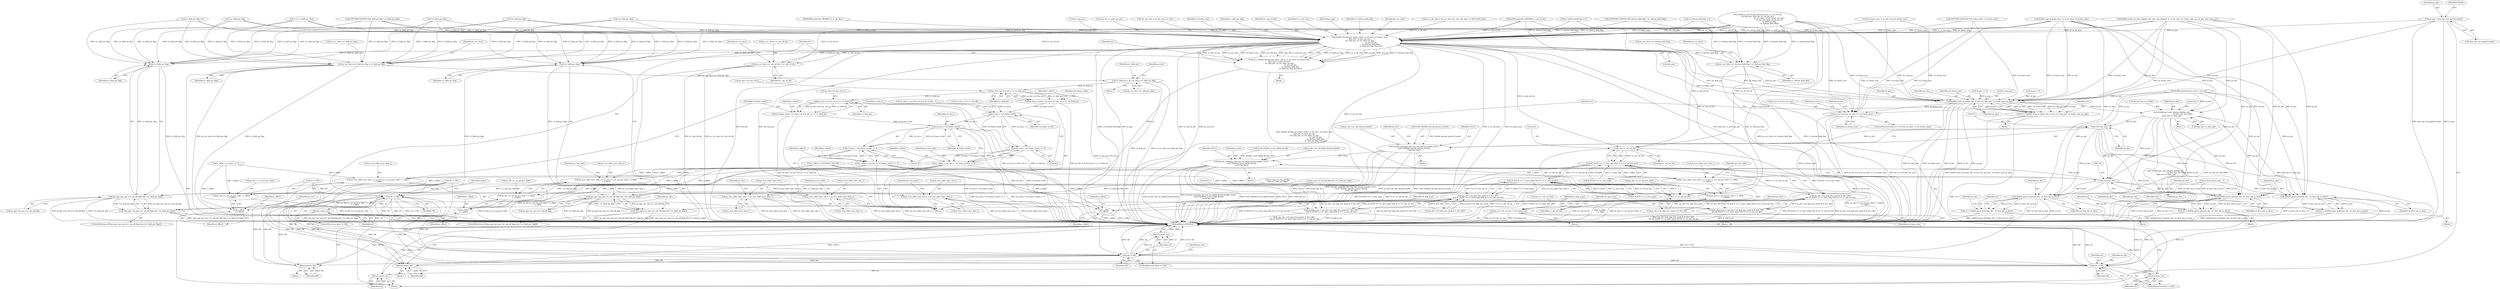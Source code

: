 digraph "0_Android_9a00f562a612d56e7b2b989d168647db900ba6cf_0@pointer" {
"1000430" [label="(Call,ps_pps = &ps_dec->ps_pps[u4_temp])"];
"1001373" [label="(Call,ih264d_decode_pic_order_cnt(u1_is_idr_slice, u2_frame_num,\n &ps_dec->s_prev_pic_poc,\n &s_tmp_poc, ps_cur_slice, ps_pps,\n                                          u1_nal_ref_idc,\n                                          u1_bottom_field_flag,\n                                          u1_field_pic_flag, &i4_poc))"];
"1001371" [label="(Call,ret = ih264d_decode_pic_order_cnt(u1_is_idr_slice, u2_frame_num,\n &ps_dec->s_prev_pic_poc,\n &s_tmp_poc, ps_cur_slice, ps_pps,\n                                          u1_nal_ref_idc,\n                                          u1_bottom_field_flag,\n                                          u1_field_pic_flag, &i4_poc))"];
"1001390" [label="(Call,ret != OK)"];
"1001393" [label="(Return,return ret;)"];
"1001605" [label="(Call,ret != OK)"];
"1001608" [label="(Return,return ret;)"];
"1001856" [label="(Return,return OK;)"];
"1001873" [label="(Return,return OK;)"];
"1002506" [label="(Call,ret != OK)"];
"1002509" [label="(Return,return ret;)"];
"1002566" [label="(Return,return ret;)"];
"1001461" [label="(Call,ps_cur_slice->u1_field_pic_flag = u1_field_pic_flag)"];
"1001907" [label="(Call,u1_field_pic = ps_cur_slice->u1_field_pic_flag)"];
"1001968" [label="(Call,ps_dec->u2_frm_wd_y << u1_field_pic)"];
"1001966" [label="(Call,u4_frame_stride = ps_dec->u2_frm_wd_y << u1_field_pic)"];
"1001981" [label="(Call,u2_mb_y * u4_frame_stride)"];
"1001980" [label="(Call,(u2_mb_y * u4_frame_stride) << 4)"];
"1001978" [label="(Call,y_offset = (u2_mb_y * u4_frame_stride) << 4)"];
"1001985" [label="(Call,ps_trns_addr->pu1_dest_y = ps_dec->s_cur_pic.pu1_buf1 + x_offset\n + y_offset)"];
"1002044" [label="(Call,ps_trns_addr->pu1_mb_y = ps_trns_addr->pu1_dest_y)"];
"1001989" [label="(Call,ps_dec->s_cur_pic.pu1_buf1 + x_offset\n + y_offset)"];
"1001995" [label="(Call,x_offset\n + y_offset)"];
"1002011" [label="(Call,u2_mb_y * u4_frame_stride)"];
"1002010" [label="(Call,(u2_mb_y * u4_frame_stride) << 3)"];
"1002008" [label="(Call,y_offset = (u2_mb_y * u4_frame_stride) << 3)"];
"1002018" [label="(Call,ps_trns_addr->pu1_dest_u = ps_dec->s_cur_pic.pu1_buf2 + x_offset\n + y_offset)"];
"1002051" [label="(Call,ps_trns_addr->pu1_mb_u = ps_trns_addr->pu1_dest_u)"];
"1002022" [label="(Call,ps_dec->s_cur_pic.pu1_buf2 + x_offset\n + y_offset)"];
"1002028" [label="(Call,x_offset\n + y_offset)"];
"1002031" [label="(Call,ps_trns_addr->pu1_dest_v = ps_dec->s_cur_pic.pu1_buf3 + x_offset\n + y_offset)"];
"1002058" [label="(Call,ps_trns_addr->pu1_mb_v = ps_trns_addr->pu1_dest_v)"];
"1002035" [label="(Call,ps_dec->s_cur_pic.pu1_buf3 + x_offset\n + y_offset)"];
"1002041" [label="(Call,x_offset\n + y_offset)"];
"1002000" [label="(Call,ps_dec->u2_frm_wd_uv << u1_field_pic)"];
"1001998" [label="(Call,u4_frame_stride = ps_dec->u2_frm_wd_uv << u1_field_pic)"];
"1001466" [label="(Call,ps_cur_slice->u1_bottom_field_flag = u1_bottom_field_flag)"];
"1001493" [label="(Call,ps_cur_slice->u1_nal_ref_idc = u1_nal_ref_idc)"];
"1001559" [label="(Call,!u1_field_pic_flag)"];
"1001553" [label="(Call,(ps_pps->ps_sps->u1_mb_aff_flag) && (!u1_field_pic_flag))"];
"1001552" [label="(Call,!((ps_pps->ps_sps->u1_mb_aff_flag) && (!u1_field_pic_flag)))"];
"1001576" [label="(Call,!u1_field_pic_flag)"];
"1001570" [label="(Call,(ps_pps->ps_sps->u1_mb_aff_flag) && (!u1_field_pic_flag))"];
"1001569" [label="(Call,!((ps_pps->ps_sps->u1_mb_aff_flag) && (!u1_field_pic_flag)))"];
"1001597" [label="(Call,ih264d_start_of_pic(ps_dec, i4_poc, &s_tmp_poc, u2_frame_num, ps_pps))"];
"1001595" [label="(Call,ret = ih264d_start_of_pic(ps_dec, i4_poc, &s_tmp_poc, u2_frame_num, ps_pps))"];
"1001616" [label="(Call,ih264d_get_next_display_field(ps_dec,\n                                          ps_dec->ps_out_buffer,\n &(ps_dec->s_disp_op)))"];
"1001671" [label="(Call,(void *)ps_dec)"];
"1001663" [label="(Call,ithread_create(ps_dec->pv_dec_thread_handle, NULL,\n (void *)ih264d_decode_picture_thread,\n (void *)ps_dec))"];
"1001707" [label="(Call,ithread_create(ps_dec->pv_bs_deblk_thread_handle, NULL,\n (void *)ih264d_recon_deblk_thread,\n (void *)ps_dec))"];
"1001715" [label="(Call,(void *)ps_dec)"];
"1002405" [label="(Call,ih264d_parse_islice(ps_dec, u2_first_mb_in_slice))"];
"1002403" [label="(Call,ret = ih264d_parse_islice(ps_dec, u2_first_mb_in_slice))"];
"1002440" [label="(Call,ih264d_parse_pslice(ps_dec, u2_first_mb_in_slice))"];
"1002438" [label="(Call,ret = ih264d_parse_pslice(ps_dec, u2_first_mb_in_slice))"];
"1002474" [label="(Call,ih264d_parse_bslice(ps_dec, u2_first_mb_in_slice))"];
"1002472" [label="(Call,ret = ih264d_parse_bslice(ps_dec, u2_first_mb_in_slice))"];
"1001787" [label="(Call,ps_err->u4_frm_sei_sync == u2_frame_num)"];
"1001803" [label="(Call,ps_err->u4_cur_frm = u2_frame_num)"];
"1001823" [label="(Call,0 == u1_nal_ref_idc)"];
"1001819" [label="(Call,(B_SLICE == u1_slice_type) && (0 == u1_nal_ref_idc))"];
"1001813" [label="(Call,(ps_dec->u4_skip_frm_mask & B_SLC_BIT)\n && (B_SLICE == u1_slice_type) && (0 == u1_nal_ref_idc))"];
"1001811" [label="(Call,i4_skip_b_pic = (ps_dec->u4_skip_frm_mask & B_SLC_BIT)\n && (B_SLICE == u1_slice_type) && (0 == u1_nal_ref_idc))"];
"1001834" [label="(Call,(P_SLICE == u1_slice_type) && (0 == u1_nal_ref_idc))"];
"1001828" [label="(Call,(ps_dec->u4_skip_frm_mask & P_SLC_BIT)\n && (P_SLICE == u1_slice_type) && (0 == u1_nal_ref_idc))"];
"1001826" [label="(Call,i4_skip_p_pic = (ps_dec->u4_skip_frm_mask & P_SLC_BIT)\n && (P_SLICE == u1_slice_type) && (0 == u1_nal_ref_idc))"];
"1001838" [label="(Call,0 == u1_nal_ref_idc)"];
"1001598" [label="(Identifier,ps_dec)"];
"1001047" [label="(Call,ih264d_mark_err_slice_skip(ps_dec, num_mb_skipped, u1_is_idr_slice, u2_frame_num, ps_cur_poc, prev_slice_err))"];
"1002033" [label="(Identifier,ps_trns_addr)"];
"1002474" [label="(Call,ih264d_parse_bslice(ps_dec, u2_first_mb_in_slice))"];
"1002568" [label="(MethodReturn,WORD32)"];
"1001969" [label="(Call,ps_dec->u2_frm_wd_y)"];
"1001808" [label="(Block,)"];
"1002028" [label="(Call,x_offset\n + y_offset)"];
"1002041" [label="(Call,x_offset\n + y_offset)"];
"1001807" [label="(Identifier,u2_frame_num)"];
"1001956" [label="(Call,u2_mb_y > ps_dec->u2_frm_ht_in_mbs - 1)"];
"1001467" [label="(Call,ps_cur_slice->u1_bottom_field_flag)"];
"1001715" [label="(Call,(void *)ps_dec)"];
"1001616" [label="(Call,ih264d_get_next_display_field(ps_dec,\n                                          ps_dec->ps_out_buffer,\n &(ps_dec->s_disp_op)))"];
"1001569" [label="(Call,!((ps_pps->ps_sps->u1_mb_aff_flag) && (!u1_field_pic_flag)))"];
"1000522" [label="(Call,u1_bottom_field_flag = 0)"];
"1002475" [label="(Identifier,ps_dec)"];
"1001607" [label="(Identifier,OK)"];
"1002032" [label="(Call,ps_trns_addr->pu1_dest_v)"];
"1001604" [label="(ControlStructure,if(ret != OK))"];
"1001373" [label="(Call,ih264d_decode_pic_order_cnt(u1_is_idr_slice, u2_frame_num,\n &ps_dec->s_prev_pic_poc,\n &s_tmp_poc, ps_cur_slice, ps_pps,\n                                          u1_nal_ref_idc,\n                                          u1_bottom_field_flag,\n                                          u1_field_pic_flag, &i4_poc))"];
"1002510" [label="(Identifier,ret)"];
"1001380" [label="(Call,&s_tmp_poc)"];
"1000505" [label="(Call,COPYTHECONTEXT(\"SH: bottom_field_flag\", u1_bottom_field_flag))"];
"1001252" [label="(Call,ih264d_end_of_pic(ps_dec, u1_is_idr_slice, u2_frame_num))"];
"1002506" [label="(Call,ret != OK)"];
"1001984" [label="(Literal,4)"];
"1002045" [label="(Call,ps_trns_addr->pu1_mb_y)"];
"1001673" [label="(Identifier,ps_dec)"];
"1002405" [label="(Call,ih264d_parse_islice(ps_dec, u2_first_mb_in_slice))"];
"1001597" [label="(Call,ih264d_start_of_pic(ps_dec, i4_poc, &s_tmp_poc, u2_frame_num, ps_pps))"];
"1002048" [label="(Call,ps_trns_addr->pu1_dest_y)"];
"1001389" [label="(ControlStructure,if(ret != OK))"];
"1001371" [label="(Call,ret = ih264d_decode_pic_order_cnt(u1_is_idr_slice, u2_frame_num,\n &ps_dec->s_prev_pic_poc,\n &s_tmp_poc, ps_cur_slice, ps_pps,\n                                          u1_nal_ref_idc,\n                                          u1_bottom_field_flag,\n                                          u1_field_pic_flag, &i4_poc))"];
"1001595" [label="(Call,ret = ih264d_start_of_pic(ps_dec, i4_poc, &s_tmp_poc, u2_frame_num, ps_pps))"];
"1001376" [label="(Call,&ps_dec->s_prev_pic_poc)"];
"1001787" [label="(Call,ps_err->u4_frm_sei_sync == u2_frame_num)"];
"1001468" [label="(Identifier,ps_cur_slice)"];
"1001997" [label="(Identifier,y_offset)"];
"1001667" [label="(Identifier,NULL)"];
"1001873" [label="(Return,return OK;)"];
"1002472" [label="(Call,ret = ih264d_parse_bslice(ps_dec, u2_first_mb_in_slice))"];
"1002046" [label="(Identifier,ps_trns_addr)"];
"1001563" [label="(Identifier,ps_dec)"];
"1002505" [label="(ControlStructure,if(ret != OK))"];
"1001839" [label="(Literal,0)"];
"1001987" [label="(Identifier,ps_trns_addr)"];
"1001820" [label="(Call,B_SLICE == u1_slice_type)"];
"1001843" [label="(Block,)"];
"1001551" [label="(ControlStructure,if(!((ps_pps->ps_sps->u1_mb_aff_flag) && (!u1_field_pic_flag))))"];
"1001605" [label="(Call,ret != OK)"];
"1002012" [label="(Identifier,u2_mb_y)"];
"1001602" [label="(Identifier,u2_frame_num)"];
"1002029" [label="(Identifier,x_offset)"];
"1000176" [label="(Call,*ps_cur_slice = ps_dec->ps_cur_slice)"];
"1001393" [label="(Return,return ret;)"];
"1001586" [label="(Identifier,ps_dec)"];
"1001795" [label="(Identifier,ps_err)"];
"1000431" [label="(Identifier,ps_pps)"];
"1001375" [label="(Identifier,u2_frame_num)"];
"1002019" [label="(Call,ps_trns_addr->pu1_dest_u)"];
"1002004" [label="(Identifier,u1_field_pic)"];
"1001981" [label="(Call,u2_mb_y * u4_frame_stride)"];
"1001394" [label="(Identifier,ret)"];
"1001974" [label="(Identifier,x_offset)"];
"1002051" [label="(Call,ps_trns_addr->pu1_mb_u = ps_trns_addr->pu1_dest_u)"];
"1001387" [label="(Call,&i4_poc)"];
"1001133" [label="(Call,ret != OK)"];
"1002430" [label="(Block,)"];
"1001826" [label="(Call,i4_skip_p_pic = (ps_dec->u4_skip_frm_mask & P_SLC_BIT)\n && (P_SLICE == u1_slice_type) && (0 == u1_nal_ref_idc))"];
"1001615" [label="(Block,)"];
"1000791" [label="(Call,ps_seq->u1_mb_aff_flag && (!u1_field_pic_flag))"];
"1001907" [label="(Call,u1_field_pic = ps_cur_slice->u1_field_pic_flag)"];
"1001571" [label="(Call,ps_pps->ps_sps->u1_mb_aff_flag)"];
"1002507" [label="(Identifier,ret)"];
"1001856" [label="(Return,return OK;)"];
"1002476" [label="(Identifier,u2_first_mb_in_slice)"];
"1001825" [label="(Identifier,u1_nal_ref_idc)"];
"1001973" [label="(Call,x_offset = u2_mb_x << 4)"];
"1002440" [label="(Call,ih264d_parse_pslice(ps_dec, u2_first_mb_in_slice))"];
"1001791" [label="(Identifier,u2_frame_num)"];
"1001828" [label="(Call,(ps_dec->u4_skip_frm_mask & P_SLC_BIT)\n && (P_SLICE == u1_slice_type) && (0 == u1_nal_ref_idc))"];
"1001618" [label="(Call,ps_dec->ps_out_buffer)"];
"1001814" [label="(Call,ps_dec->u4_skip_frm_mask & B_SLC_BIT)"];
"1001908" [label="(Identifier,u1_field_pic)"];
"1001978" [label="(Call,y_offset = (u2_mb_y * u4_frame_stride) << 4)"];
"1002001" [label="(Call,ps_dec->u2_frm_wd_uv)"];
"1001470" [label="(Identifier,u1_bottom_field_flag)"];
"1000432" [label="(Call,&ps_dec->ps_pps[u4_temp])"];
"1001701" [label="(Block,)"];
"1000164" [label="(MethodParameterIn,UWORD8 u1_nal_ref_idc)"];
"1001559" [label="(Call,!u1_field_pic_flag)"];
"1001407" [label="(Call,i4_poc == 0)"];
"1001986" [label="(Call,ps_trns_addr->pu1_dest_y)"];
"1001979" [label="(Identifier,y_offset)"];
"1001386" [label="(Identifier,u1_field_pic_flag)"];
"1000488" [label="(Call,u1_bottom_field_flag = 0)"];
"1002442" [label="(Identifier,u2_first_mb_in_slice)"];
"1002438" [label="(Call,ret = ih264d_parse_pslice(ps_dec, u2_first_mb_in_slice))"];
"1002445" [label="(Identifier,ps_dec)"];
"1002042" [label="(Identifier,x_offset)"];
"1000964" [label="(Call,!u1_field_pic_flag)"];
"1001996" [label="(Identifier,x_offset)"];
"1002404" [label="(Identifier,ret)"];
"1001494" [label="(Call,ps_cur_slice->u1_nal_ref_idc)"];
"1001989" [label="(Call,ps_dec->s_cur_pic.pu1_buf1 + x_offset\n + y_offset)"];
"1002010" [label="(Call,(u2_mb_y * u4_frame_stride) << 3)"];
"1001384" [label="(Identifier,u1_nal_ref_idc)"];
"1001397" [label="(Identifier,i4_poc)"];
"1002009" [label="(Identifier,y_offset)"];
"1001374" [label="(Identifier,u1_is_idr_slice)"];
"1001462" [label="(Call,ps_cur_slice->u1_field_pic_flag)"];
"1002053" [label="(Identifier,ps_trns_addr)"];
"1001803" [label="(Call,ps_err->u4_cur_frm = u2_frame_num)"];
"1001823" [label="(Call,0 == u1_nal_ref_idc)"];
"1001912" [label="(Block,)"];
"1001671" [label="(Call,(void *)ps_dec)"];
"1001391" [label="(Identifier,ret)"];
"1002022" [label="(Call,ps_dec->s_cur_pic.pu1_buf2 + x_offset\n + y_offset)"];
"1001827" [label="(Identifier,i4_skip_p_pic)"];
"1001720" [label="(Identifier,ps_dec)"];
"1002055" [label="(Call,ps_trns_addr->pu1_dest_u)"];
"1001662" [label="(Block,)"];
"1001609" [label="(Identifier,ret)"];
"1001461" [label="(Call,ps_cur_slice->u1_field_pic_flag = u1_field_pic_flag)"];
"1001717" [label="(Identifier,ps_dec)"];
"1001606" [label="(Identifier,ret)"];
"1001497" [label="(Identifier,u1_nal_ref_idc)"];
"1002238" [label="(Call,u2_first_mb_in_slice - 1)"];
"1001500" [label="(Identifier,ps_cur_slice)"];
"1001473" [label="(Identifier,ps_cur_slice)"];
"1002441" [label="(Identifier,ps_dec)"];
"1001998" [label="(Call,u4_frame_stride = ps_dec->u2_frm_wd_uv << u1_field_pic)"];
"1002567" [label="(Identifier,ret)"];
"1001257" [label="(Call,ret != OK)"];
"1001995" [label="(Call,x_offset\n + y_offset)"];
"1002043" [label="(Identifier,y_offset)"];
"1001493" [label="(Call,ps_cur_slice->u1_nal_ref_idc = u1_nal_ref_idc)"];
"1002030" [label="(Identifier,y_offset)"];
"1001999" [label="(Identifier,u4_frame_stride)"];
"1002566" [label="(Return,return ret;)"];
"1001967" [label="(Identifier,u4_frame_stride)"];
"1001804" [label="(Call,ps_err->u4_cur_frm)"];
"1001668" [label="(Call,(void *)ih264d_decode_picture_thread)"];
"1002509" [label="(Return,return ret;)"];
"1001664" [label="(Call,ps_dec->pv_dec_thread_handle)"];
"1001712" [label="(Call,(void *)ih264d_recon_deblk_thread)"];
"1001383" [label="(Identifier,ps_pps)"];
"1000485" [label="(Call,COPYTHECONTEXT(\"SH: field_pic_flag\", u1_field_pic_flag))"];
"1001385" [label="(Identifier,u1_bottom_field_flag)"];
"1002031" [label="(Call,ps_trns_addr->pu1_dest_v = ps_dec->s_cur_pic.pu1_buf3 + x_offset\n + y_offset)"];
"1002023" [label="(Call,ps_dec->s_cur_pic.pu1_buf2)"];
"1001600" [label="(Call,&s_tmp_poc)"];
"1002406" [label="(Identifier,ps_dec)"];
"1000795" [label="(Call,!u1_field_pic_flag)"];
"1000744" [label="(Call,ih264d_is_end_of_pic(u2_frame_num, u1_nal_ref_idc,\n &s_tmp_poc, &ps_dec->s_cur_pic_poc,\n                                            ps_cur_slice, u1_pic_order_cnt_type,\n                                            u1_nal_unit_type, u4_idr_pic_id,\n                                            u1_field_pic_flag,\n                                            u1_bottom_field_flag))"];
"1001612" [label="(Identifier,ps_dec)"];
"1001560" [label="(Identifier,u1_field_pic_flag)"];
"1001382" [label="(Identifier,ps_cur_slice)"];
"1000539" [label="(Call,0 == u1_field_pic_flag)"];
"1001465" [label="(Identifier,u1_field_pic_flag)"];
"1001788" [label="(Call,ps_err->u4_frm_sei_sync)"];
"1001811" [label="(Call,i4_skip_b_pic = (ps_dec->u4_skip_frm_mask & B_SLC_BIT)\n && (B_SLICE == u1_slice_type) && (0 == u1_nal_ref_idc))"];
"1001946" [label="(Call,u2_mb_y <<= u1_mb_aff)"];
"1002016" [label="(Identifier,x_offset)"];
"1001838" [label="(Call,0 == u1_nal_ref_idc)"];
"1002014" [label="(Literal,3)"];
"1002015" [label="(Call,x_offset *= YUV420SP_FACTOR)"];
"1000809" [label="(Call,u2_frame_num != ps_dec->u2_prv_frame_num)"];
"1001874" [label="(Identifier,OK)"];
"1001570" [label="(Call,(ps_pps->ps_sps->u1_mb_aff_flag) && (!u1_field_pic_flag))"];
"1001617" [label="(Identifier,ps_dec)"];
"1001968" [label="(Call,ps_dec->u2_frm_wd_y << u1_field_pic)"];
"1000692" [label="(Call,!u1_field_pic_flag)"];
"1001663" [label="(Call,ithread_create(ps_dec->pv_dec_thread_handle, NULL,\n (void *)ih264d_decode_picture_thread,\n (void *)ps_dec))"];
"1002058" [label="(Call,ps_trns_addr->pu1_mb_v = ps_trns_addr->pu1_dest_v)"];
"1001813" [label="(Call,(ps_dec->u4_skip_frm_mask & B_SLC_BIT)\n && (B_SLICE == u1_slice_type) && (0 == u1_nal_ref_idc))"];
"1001857" [label="(Identifier,OK)"];
"1002008" [label="(Call,y_offset = (u2_mb_y * u4_frame_stride) << 3)"];
"1001893" [label="(Block,)"];
"1001985" [label="(Call,ps_trns_addr->pu1_dest_y = ps_dec->s_cur_pic.pu1_buf1 + x_offset\n + y_offset)"];
"1001627" [label="(Literal,0)"];
"1002052" [label="(Call,ps_trns_addr->pu1_mb_u)"];
"1000519" [label="(Call,u1_field_pic_flag = 0)"];
"1001708" [label="(Call,ps_dec->pv_bs_deblk_thread_handle)"];
"1001819" [label="(Call,(B_SLICE == u1_slice_type) && (0 == u1_nal_ref_idc))"];
"1000166" [label="(Block,)"];
"1001577" [label="(Identifier,u1_field_pic_flag)"];
"1001842" [label="(Identifier,i4_skip_b_pic)"];
"1001834" [label="(Call,(P_SLICE == u1_slice_type) && (0 == u1_nal_ref_idc))"];
"1001966" [label="(Call,u4_frame_stride = ps_dec->u2_frm_wd_y << u1_field_pic)"];
"1001603" [label="(Identifier,ps_pps)"];
"1002000" [label="(Call,ps_dec->u2_frm_wd_uv << u1_field_pic)"];
"1002473" [label="(Identifier,ret)"];
"1000960" [label="(Call,ps_seq->u1_mb_aff_flag\n && (!u1_field_pic_flag))"];
"1002412" [label="(Identifier,ps_dec)"];
"1001812" [label="(Identifier,i4_skip_b_pic)"];
"1001909" [label="(Call,ps_cur_slice->u1_field_pic_flag)"];
"1001829" [label="(Call,ps_dec->u4_skip_frm_mask & P_SLC_BIT)"];
"1001580" [label="(Identifier,ps_dec)"];
"1001676" [label="(Identifier,ps_dec)"];
"1001840" [label="(Identifier,u1_nal_ref_idc)"];
"1001919" [label="(Identifier,ps_dec)"];
"1001552" [label="(Call,!((ps_pps->ps_sps->u1_mb_aff_flag) && (!u1_field_pic_flag)))"];
"1001779" [label="(Block,)"];
"1002035" [label="(Call,ps_dec->s_cur_pic.pu1_buf3 + x_offset\n + y_offset)"];
"1001982" [label="(Identifier,u2_mb_y)"];
"1002439" [label="(Identifier,ret)"];
"1001786" [label="(ControlStructure,if(ps_err->u4_frm_sei_sync == u2_frame_num))"];
"1002059" [label="(Call,ps_trns_addr->pu1_mb_v)"];
"1002068" [label="(Identifier,ps_dec)"];
"1002062" [label="(Call,ps_trns_addr->pu1_dest_v)"];
"1001983" [label="(Identifier,u4_frame_stride)"];
"1002508" [label="(Identifier,OK)"];
"1001390" [label="(Call,ret != OK)"];
"1001466" [label="(Call,ps_cur_slice->u1_bottom_field_flag = u1_bottom_field_flag)"];
"1000165" [label="(MethodParameterIn,dec_struct_t *ps_dec)"];
"1001594" [label="(Block,)"];
"1001835" [label="(Call,P_SLICE == u1_slice_type)"];
"1002395" [label="(Block,)"];
"1000184" [label="(Call,i4_poc = 0)"];
"1001372" [label="(Identifier,ret)"];
"1001711" [label="(Identifier,NULL)"];
"1002013" [label="(Identifier,u4_frame_stride)"];
"1002513" [label="(Identifier,ps_dec)"];
"1001554" [label="(Call,ps_pps->ps_sps->u1_mb_aff_flag)"];
"1002407" [label="(Identifier,u2_first_mb_in_slice)"];
"1002006" [label="(Identifier,x_offset)"];
"1000472" [label="(Call,COPYTHECONTEXT(\"SH: frame_num\", u2_frame_num))"];
"1000632" [label="(Call,!u1_field_pic_flag)"];
"1002403" [label="(Call,ret = ih264d_parse_islice(ps_dec, u2_first_mb_in_slice))"];
"1002044" [label="(Call,ps_trns_addr->pu1_mb_y = ps_trns_addr->pu1_dest_y)"];
"1002011" [label="(Call,u2_mb_y * u4_frame_stride)"];
"1000882" [label="(Call,u1_is_idr_slice = ps_cur_slice->u1_nal_unit_type == IDR_SLICE_NAL)"];
"1000163" [label="(MethodParameterIn,UWORD8 u1_is_idr_slice)"];
"1001980" [label="(Call,(u2_mb_y * u4_frame_stride) << 4)"];
"1001608" [label="(Return,return ret;)"];
"1001599" [label="(Identifier,i4_poc)"];
"1001990" [label="(Call,ps_dec->s_cur_pic.pu1_buf1)"];
"1001707" [label="(Call,ithread_create(ps_dec->pv_bs_deblk_thread_handle, NULL,\n (void *)ih264d_recon_deblk_thread,\n (void *)ps_dec))"];
"1001596" [label="(Identifier,ret)"];
"1001824" [label="(Literal,0)"];
"1000430" [label="(Call,ps_pps = &ps_dec->ps_pps[u4_temp])"];
"1001576" [label="(Call,!u1_field_pic_flag)"];
"1001568" [label="(ControlStructure,if(!((ps_pps->ps_sps->u1_mb_aff_flag) && (!u1_field_pic_flag))))"];
"1000440" [label="(Identifier,FALSE)"];
"1002036" [label="(Call,ps_dec->s_cur_pic.pu1_buf3)"];
"1001621" [label="(Call,&(ps_dec->s_disp_op))"];
"1002464" [label="(Block,)"];
"1002479" [label="(Identifier,ps_dec)"];
"1001805" [label="(Identifier,ps_err)"];
"1001553" [label="(Call,(ps_pps->ps_sps->u1_mb_aff_flag) && (!u1_field_pic_flag))"];
"1001392" [label="(Identifier,OK)"];
"1002060" [label="(Identifier,ps_trns_addr)"];
"1001860" [label="(Block,)"];
"1002018" [label="(Call,ps_trns_addr->pu1_dest_u = ps_dec->s_cur_pic.pu1_buf2 + x_offset\n + y_offset)"];
"1001972" [label="(Identifier,u1_field_pic)"];
"1001370" [label="(Block,)"];
"1000430" -> "1000166"  [label="AST: "];
"1000430" -> "1000432"  [label="CFG: "];
"1000431" -> "1000430"  [label="AST: "];
"1000432" -> "1000430"  [label="AST: "];
"1000440" -> "1000430"  [label="CFG: "];
"1000430" -> "1002568"  [label="DDG: &ps_dec->ps_pps[u4_temp]"];
"1000430" -> "1002568"  [label="DDG: ps_pps"];
"1000430" -> "1001373"  [label="DDG: ps_pps"];
"1000430" -> "1001597"  [label="DDG: ps_pps"];
"1001373" -> "1001371"  [label="AST: "];
"1001373" -> "1001387"  [label="CFG: "];
"1001374" -> "1001373"  [label="AST: "];
"1001375" -> "1001373"  [label="AST: "];
"1001376" -> "1001373"  [label="AST: "];
"1001380" -> "1001373"  [label="AST: "];
"1001382" -> "1001373"  [label="AST: "];
"1001383" -> "1001373"  [label="AST: "];
"1001384" -> "1001373"  [label="AST: "];
"1001385" -> "1001373"  [label="AST: "];
"1001386" -> "1001373"  [label="AST: "];
"1001387" -> "1001373"  [label="AST: "];
"1001371" -> "1001373"  [label="CFG: "];
"1001373" -> "1002568"  [label="DDG: &i4_poc"];
"1001373" -> "1002568"  [label="DDG: &s_tmp_poc"];
"1001373" -> "1002568"  [label="DDG: u1_bottom_field_flag"];
"1001373" -> "1002568"  [label="DDG: ps_pps"];
"1001373" -> "1002568"  [label="DDG: u1_nal_ref_idc"];
"1001373" -> "1002568"  [label="DDG: ps_cur_slice"];
"1001373" -> "1002568"  [label="DDG: u1_is_idr_slice"];
"1001373" -> "1002568"  [label="DDG: u2_frame_num"];
"1001373" -> "1002568"  [label="DDG: &ps_dec->s_prev_pic_poc"];
"1001373" -> "1002568"  [label="DDG: u1_field_pic_flag"];
"1001373" -> "1001371"  [label="DDG: u1_field_pic_flag"];
"1001373" -> "1001371"  [label="DDG: u1_is_idr_slice"];
"1001373" -> "1001371"  [label="DDG: ps_pps"];
"1001373" -> "1001371"  [label="DDG: &i4_poc"];
"1001373" -> "1001371"  [label="DDG: u1_bottom_field_flag"];
"1001373" -> "1001371"  [label="DDG: u1_nal_ref_idc"];
"1001373" -> "1001371"  [label="DDG: ps_cur_slice"];
"1001373" -> "1001371"  [label="DDG: u2_frame_num"];
"1001373" -> "1001371"  [label="DDG: &s_tmp_poc"];
"1001373" -> "1001371"  [label="DDG: &ps_dec->s_prev_pic_poc"];
"1000882" -> "1001373"  [label="DDG: u1_is_idr_slice"];
"1001047" -> "1001373"  [label="DDG: u1_is_idr_slice"];
"1001047" -> "1001373"  [label="DDG: u2_frame_num"];
"1001252" -> "1001373"  [label="DDG: u1_is_idr_slice"];
"1001252" -> "1001373"  [label="DDG: u2_frame_num"];
"1000163" -> "1001373"  [label="DDG: u1_is_idr_slice"];
"1000809" -> "1001373"  [label="DDG: u2_frame_num"];
"1000744" -> "1001373"  [label="DDG: u2_frame_num"];
"1000744" -> "1001373"  [label="DDG: &s_tmp_poc"];
"1000744" -> "1001373"  [label="DDG: ps_cur_slice"];
"1000744" -> "1001373"  [label="DDG: u1_nal_ref_idc"];
"1000744" -> "1001373"  [label="DDG: u1_bottom_field_flag"];
"1000744" -> "1001373"  [label="DDG: u1_field_pic_flag"];
"1000472" -> "1001373"  [label="DDG: u2_frame_num"];
"1000176" -> "1001373"  [label="DDG: ps_cur_slice"];
"1000164" -> "1001373"  [label="DDG: u1_nal_ref_idc"];
"1000488" -> "1001373"  [label="DDG: u1_bottom_field_flag"];
"1000505" -> "1001373"  [label="DDG: u1_bottom_field_flag"];
"1000522" -> "1001373"  [label="DDG: u1_bottom_field_flag"];
"1000692" -> "1001373"  [label="DDG: u1_field_pic_flag"];
"1000519" -> "1001373"  [label="DDG: u1_field_pic_flag"];
"1000632" -> "1001373"  [label="DDG: u1_field_pic_flag"];
"1000964" -> "1001373"  [label="DDG: u1_field_pic_flag"];
"1000795" -> "1001373"  [label="DDG: u1_field_pic_flag"];
"1000485" -> "1001373"  [label="DDG: u1_field_pic_flag"];
"1000539" -> "1001373"  [label="DDG: u1_field_pic_flag"];
"1001373" -> "1001461"  [label="DDG: u1_field_pic_flag"];
"1001373" -> "1001466"  [label="DDG: u1_bottom_field_flag"];
"1001373" -> "1001493"  [label="DDG: u1_nal_ref_idc"];
"1001373" -> "1001559"  [label="DDG: u1_field_pic_flag"];
"1001373" -> "1001576"  [label="DDG: u1_field_pic_flag"];
"1001373" -> "1001597"  [label="DDG: &s_tmp_poc"];
"1001373" -> "1001597"  [label="DDG: u2_frame_num"];
"1001373" -> "1001597"  [label="DDG: ps_pps"];
"1001373" -> "1001787"  [label="DDG: u2_frame_num"];
"1001373" -> "1001823"  [label="DDG: u1_nal_ref_idc"];
"1001373" -> "1001838"  [label="DDG: u1_nal_ref_idc"];
"1001371" -> "1001370"  [label="AST: "];
"1001372" -> "1001371"  [label="AST: "];
"1001391" -> "1001371"  [label="CFG: "];
"1001371" -> "1002568"  [label="DDG: ih264d_decode_pic_order_cnt(u1_is_idr_slice, u2_frame_num,\n &ps_dec->s_prev_pic_poc,\n &s_tmp_poc, ps_cur_slice, ps_pps,\n                                          u1_nal_ref_idc,\n                                          u1_bottom_field_flag,\n                                          u1_field_pic_flag, &i4_poc)"];
"1001371" -> "1001390"  [label="DDG: ret"];
"1001390" -> "1001389"  [label="AST: "];
"1001390" -> "1001392"  [label="CFG: "];
"1001391" -> "1001390"  [label="AST: "];
"1001392" -> "1001390"  [label="AST: "];
"1001394" -> "1001390"  [label="CFG: "];
"1001397" -> "1001390"  [label="CFG: "];
"1001390" -> "1002568"  [label="DDG: OK"];
"1001390" -> "1002568"  [label="DDG: ret"];
"1001390" -> "1002568"  [label="DDG: ret != OK"];
"1001133" -> "1001390"  [label="DDG: OK"];
"1001257" -> "1001390"  [label="DDG: OK"];
"1001390" -> "1001393"  [label="DDG: ret"];
"1001390" -> "1001605"  [label="DDG: OK"];
"1001390" -> "1001856"  [label="DDG: OK"];
"1001390" -> "1001873"  [label="DDG: OK"];
"1001390" -> "1002506"  [label="DDG: OK"];
"1001393" -> "1001389"  [label="AST: "];
"1001393" -> "1001394"  [label="CFG: "];
"1001394" -> "1001393"  [label="AST: "];
"1002568" -> "1001393"  [label="CFG: "];
"1001393" -> "1002568"  [label="DDG: <RET>"];
"1001394" -> "1001393"  [label="DDG: ret"];
"1001605" -> "1001604"  [label="AST: "];
"1001605" -> "1001607"  [label="CFG: "];
"1001606" -> "1001605"  [label="AST: "];
"1001607" -> "1001605"  [label="AST: "];
"1001609" -> "1001605"  [label="CFG: "];
"1001612" -> "1001605"  [label="CFG: "];
"1001605" -> "1002568"  [label="DDG: ret != OK"];
"1001605" -> "1002568"  [label="DDG: OK"];
"1001605" -> "1002568"  [label="DDG: ret"];
"1001595" -> "1001605"  [label="DDG: ret"];
"1001133" -> "1001605"  [label="DDG: OK"];
"1001257" -> "1001605"  [label="DDG: OK"];
"1001605" -> "1001608"  [label="DDG: ret"];
"1001605" -> "1001856"  [label="DDG: OK"];
"1001605" -> "1001873"  [label="DDG: OK"];
"1001605" -> "1002506"  [label="DDG: OK"];
"1001608" -> "1001604"  [label="AST: "];
"1001608" -> "1001609"  [label="CFG: "];
"1001609" -> "1001608"  [label="AST: "];
"1002568" -> "1001608"  [label="CFG: "];
"1001608" -> "1002568"  [label="DDG: <RET>"];
"1001609" -> "1001608"  [label="DDG: ret"];
"1001856" -> "1001843"  [label="AST: "];
"1001856" -> "1001857"  [label="CFG: "];
"1001857" -> "1001856"  [label="AST: "];
"1002568" -> "1001856"  [label="CFG: "];
"1001856" -> "1002568"  [label="DDG: <RET>"];
"1001857" -> "1001856"  [label="DDG: OK"];
"1001133" -> "1001856"  [label="DDG: OK"];
"1001257" -> "1001856"  [label="DDG: OK"];
"1001873" -> "1001860"  [label="AST: "];
"1001873" -> "1001874"  [label="CFG: "];
"1001874" -> "1001873"  [label="AST: "];
"1002568" -> "1001873"  [label="CFG: "];
"1001873" -> "1002568"  [label="DDG: <RET>"];
"1001874" -> "1001873"  [label="DDG: OK"];
"1001133" -> "1001873"  [label="DDG: OK"];
"1001257" -> "1001873"  [label="DDG: OK"];
"1002506" -> "1002505"  [label="AST: "];
"1002506" -> "1002508"  [label="CFG: "];
"1002507" -> "1002506"  [label="AST: "];
"1002508" -> "1002506"  [label="AST: "];
"1002510" -> "1002506"  [label="CFG: "];
"1002513" -> "1002506"  [label="CFG: "];
"1002506" -> "1002568"  [label="DDG: OK"];
"1002506" -> "1002568"  [label="DDG: ret"];
"1002506" -> "1002568"  [label="DDG: ret != OK"];
"1002438" -> "1002506"  [label="DDG: ret"];
"1002472" -> "1002506"  [label="DDG: ret"];
"1002403" -> "1002506"  [label="DDG: ret"];
"1001133" -> "1002506"  [label="DDG: OK"];
"1001257" -> "1002506"  [label="DDG: OK"];
"1002506" -> "1002509"  [label="DDG: ret"];
"1002506" -> "1002566"  [label="DDG: ret"];
"1002509" -> "1002505"  [label="AST: "];
"1002509" -> "1002510"  [label="CFG: "];
"1002510" -> "1002509"  [label="AST: "];
"1002568" -> "1002509"  [label="CFG: "];
"1002509" -> "1002568"  [label="DDG: <RET>"];
"1002510" -> "1002509"  [label="DDG: ret"];
"1002566" -> "1000166"  [label="AST: "];
"1002566" -> "1002567"  [label="CFG: "];
"1002567" -> "1002566"  [label="AST: "];
"1002568" -> "1002566"  [label="CFG: "];
"1002566" -> "1002568"  [label="DDG: <RET>"];
"1002567" -> "1002566"  [label="DDG: ret"];
"1001461" -> "1000166"  [label="AST: "];
"1001461" -> "1001465"  [label="CFG: "];
"1001462" -> "1001461"  [label="AST: "];
"1001465" -> "1001461"  [label="AST: "];
"1001468" -> "1001461"  [label="CFG: "];
"1001461" -> "1002568"  [label="DDG: ps_cur_slice->u1_field_pic_flag"];
"1001461" -> "1002568"  [label="DDG: u1_field_pic_flag"];
"1000692" -> "1001461"  [label="DDG: u1_field_pic_flag"];
"1000744" -> "1001461"  [label="DDG: u1_field_pic_flag"];
"1000519" -> "1001461"  [label="DDG: u1_field_pic_flag"];
"1000632" -> "1001461"  [label="DDG: u1_field_pic_flag"];
"1000964" -> "1001461"  [label="DDG: u1_field_pic_flag"];
"1000795" -> "1001461"  [label="DDG: u1_field_pic_flag"];
"1000485" -> "1001461"  [label="DDG: u1_field_pic_flag"];
"1000539" -> "1001461"  [label="DDG: u1_field_pic_flag"];
"1001461" -> "1001907"  [label="DDG: ps_cur_slice->u1_field_pic_flag"];
"1001907" -> "1001893"  [label="AST: "];
"1001907" -> "1001909"  [label="CFG: "];
"1001908" -> "1001907"  [label="AST: "];
"1001909" -> "1001907"  [label="AST: "];
"1001919" -> "1001907"  [label="CFG: "];
"1001907" -> "1002568"  [label="DDG: ps_cur_slice->u1_field_pic_flag"];
"1001907" -> "1002568"  [label="DDG: u1_field_pic"];
"1001907" -> "1001968"  [label="DDG: u1_field_pic"];
"1001968" -> "1001966"  [label="AST: "];
"1001968" -> "1001972"  [label="CFG: "];
"1001969" -> "1001968"  [label="AST: "];
"1001972" -> "1001968"  [label="AST: "];
"1001966" -> "1001968"  [label="CFG: "];
"1001968" -> "1002568"  [label="DDG: ps_dec->u2_frm_wd_y"];
"1001968" -> "1001966"  [label="DDG: ps_dec->u2_frm_wd_y"];
"1001968" -> "1001966"  [label="DDG: u1_field_pic"];
"1001968" -> "1002000"  [label="DDG: u1_field_pic"];
"1001966" -> "1001912"  [label="AST: "];
"1001967" -> "1001966"  [label="AST: "];
"1001974" -> "1001966"  [label="CFG: "];
"1001966" -> "1002568"  [label="DDG: ps_dec->u2_frm_wd_y << u1_field_pic"];
"1001966" -> "1001981"  [label="DDG: u4_frame_stride"];
"1001981" -> "1001980"  [label="AST: "];
"1001981" -> "1001983"  [label="CFG: "];
"1001982" -> "1001981"  [label="AST: "];
"1001983" -> "1001981"  [label="AST: "];
"1001984" -> "1001981"  [label="CFG: "];
"1001981" -> "1001980"  [label="DDG: u2_mb_y"];
"1001981" -> "1001980"  [label="DDG: u4_frame_stride"];
"1001946" -> "1001981"  [label="DDG: u2_mb_y"];
"1001956" -> "1001981"  [label="DDG: u2_mb_y"];
"1001981" -> "1002011"  [label="DDG: u2_mb_y"];
"1001980" -> "1001978"  [label="AST: "];
"1001980" -> "1001984"  [label="CFG: "];
"1001984" -> "1001980"  [label="AST: "];
"1001978" -> "1001980"  [label="CFG: "];
"1001980" -> "1001978"  [label="DDG: u2_mb_y * u4_frame_stride"];
"1001980" -> "1001978"  [label="DDG: 4"];
"1001978" -> "1001912"  [label="AST: "];
"1001979" -> "1001978"  [label="AST: "];
"1001987" -> "1001978"  [label="CFG: "];
"1001978" -> "1002568"  [label="DDG: (u2_mb_y * u4_frame_stride) << 4"];
"1001978" -> "1001985"  [label="DDG: y_offset"];
"1001978" -> "1001989"  [label="DDG: y_offset"];
"1001978" -> "1001995"  [label="DDG: y_offset"];
"1001985" -> "1001912"  [label="AST: "];
"1001985" -> "1001989"  [label="CFG: "];
"1001986" -> "1001985"  [label="AST: "];
"1001989" -> "1001985"  [label="AST: "];
"1001999" -> "1001985"  [label="CFG: "];
"1001985" -> "1002568"  [label="DDG: ps_dec->s_cur_pic.pu1_buf1 + x_offset\n + y_offset"];
"1001973" -> "1001985"  [label="DDG: x_offset"];
"1001985" -> "1002044"  [label="DDG: ps_trns_addr->pu1_dest_y"];
"1002044" -> "1001912"  [label="AST: "];
"1002044" -> "1002048"  [label="CFG: "];
"1002045" -> "1002044"  [label="AST: "];
"1002048" -> "1002044"  [label="AST: "];
"1002053" -> "1002044"  [label="CFG: "];
"1002044" -> "1002568"  [label="DDG: ps_trns_addr->pu1_mb_y"];
"1002044" -> "1002568"  [label="DDG: ps_trns_addr->pu1_dest_y"];
"1001989" -> "1001995"  [label="CFG: "];
"1001990" -> "1001989"  [label="AST: "];
"1001995" -> "1001989"  [label="AST: "];
"1001989" -> "1002568"  [label="DDG: ps_dec->s_cur_pic.pu1_buf1"];
"1001973" -> "1001989"  [label="DDG: x_offset"];
"1001995" -> "1001997"  [label="CFG: "];
"1001996" -> "1001995"  [label="AST: "];
"1001997" -> "1001995"  [label="AST: "];
"1001973" -> "1001995"  [label="DDG: x_offset"];
"1002011" -> "1002010"  [label="AST: "];
"1002011" -> "1002013"  [label="CFG: "];
"1002012" -> "1002011"  [label="AST: "];
"1002013" -> "1002011"  [label="AST: "];
"1002014" -> "1002011"  [label="CFG: "];
"1002011" -> "1002568"  [label="DDG: u2_mb_y"];
"1002011" -> "1002568"  [label="DDG: u4_frame_stride"];
"1002011" -> "1002010"  [label="DDG: u2_mb_y"];
"1002011" -> "1002010"  [label="DDG: u4_frame_stride"];
"1001998" -> "1002011"  [label="DDG: u4_frame_stride"];
"1002010" -> "1002008"  [label="AST: "];
"1002010" -> "1002014"  [label="CFG: "];
"1002014" -> "1002010"  [label="AST: "];
"1002008" -> "1002010"  [label="CFG: "];
"1002010" -> "1002568"  [label="DDG: u2_mb_y * u4_frame_stride"];
"1002010" -> "1002008"  [label="DDG: u2_mb_y * u4_frame_stride"];
"1002010" -> "1002008"  [label="DDG: 3"];
"1002008" -> "1001912"  [label="AST: "];
"1002009" -> "1002008"  [label="AST: "];
"1002016" -> "1002008"  [label="CFG: "];
"1002008" -> "1002568"  [label="DDG: (u2_mb_y * u4_frame_stride) << 3"];
"1002008" -> "1002018"  [label="DDG: y_offset"];
"1002008" -> "1002022"  [label="DDG: y_offset"];
"1002008" -> "1002028"  [label="DDG: y_offset"];
"1002008" -> "1002031"  [label="DDG: y_offset"];
"1002008" -> "1002035"  [label="DDG: y_offset"];
"1002008" -> "1002041"  [label="DDG: y_offset"];
"1002018" -> "1001912"  [label="AST: "];
"1002018" -> "1002022"  [label="CFG: "];
"1002019" -> "1002018"  [label="AST: "];
"1002022" -> "1002018"  [label="AST: "];
"1002033" -> "1002018"  [label="CFG: "];
"1002018" -> "1002568"  [label="DDG: ps_dec->s_cur_pic.pu1_buf2 + x_offset\n + y_offset"];
"1002015" -> "1002018"  [label="DDG: x_offset"];
"1002018" -> "1002051"  [label="DDG: ps_trns_addr->pu1_dest_u"];
"1002051" -> "1001912"  [label="AST: "];
"1002051" -> "1002055"  [label="CFG: "];
"1002052" -> "1002051"  [label="AST: "];
"1002055" -> "1002051"  [label="AST: "];
"1002060" -> "1002051"  [label="CFG: "];
"1002051" -> "1002568"  [label="DDG: ps_trns_addr->pu1_dest_u"];
"1002051" -> "1002568"  [label="DDG: ps_trns_addr->pu1_mb_u"];
"1002022" -> "1002028"  [label="CFG: "];
"1002023" -> "1002022"  [label="AST: "];
"1002028" -> "1002022"  [label="AST: "];
"1002022" -> "1002568"  [label="DDG: ps_dec->s_cur_pic.pu1_buf2"];
"1002015" -> "1002022"  [label="DDG: x_offset"];
"1002028" -> "1002030"  [label="CFG: "];
"1002029" -> "1002028"  [label="AST: "];
"1002030" -> "1002028"  [label="AST: "];
"1002015" -> "1002028"  [label="DDG: x_offset"];
"1002031" -> "1001912"  [label="AST: "];
"1002031" -> "1002035"  [label="CFG: "];
"1002032" -> "1002031"  [label="AST: "];
"1002035" -> "1002031"  [label="AST: "];
"1002046" -> "1002031"  [label="CFG: "];
"1002031" -> "1002568"  [label="DDG: ps_dec->s_cur_pic.pu1_buf3 + x_offset\n + y_offset"];
"1002015" -> "1002031"  [label="DDG: x_offset"];
"1002031" -> "1002058"  [label="DDG: ps_trns_addr->pu1_dest_v"];
"1002058" -> "1001912"  [label="AST: "];
"1002058" -> "1002062"  [label="CFG: "];
"1002059" -> "1002058"  [label="AST: "];
"1002062" -> "1002058"  [label="AST: "];
"1002068" -> "1002058"  [label="CFG: "];
"1002058" -> "1002568"  [label="DDG: ps_trns_addr->pu1_dest_v"];
"1002058" -> "1002568"  [label="DDG: ps_trns_addr->pu1_mb_v"];
"1002035" -> "1002041"  [label="CFG: "];
"1002036" -> "1002035"  [label="AST: "];
"1002041" -> "1002035"  [label="AST: "];
"1002035" -> "1002568"  [label="DDG: x_offset\n + y_offset"];
"1002035" -> "1002568"  [label="DDG: ps_dec->s_cur_pic.pu1_buf3"];
"1002015" -> "1002035"  [label="DDG: x_offset"];
"1002041" -> "1002043"  [label="CFG: "];
"1002042" -> "1002041"  [label="AST: "];
"1002043" -> "1002041"  [label="AST: "];
"1002041" -> "1002568"  [label="DDG: x_offset"];
"1002041" -> "1002568"  [label="DDG: y_offset"];
"1002015" -> "1002041"  [label="DDG: x_offset"];
"1002000" -> "1001998"  [label="AST: "];
"1002000" -> "1002004"  [label="CFG: "];
"1002001" -> "1002000"  [label="AST: "];
"1002004" -> "1002000"  [label="AST: "];
"1001998" -> "1002000"  [label="CFG: "];
"1002000" -> "1002568"  [label="DDG: ps_dec->u2_frm_wd_uv"];
"1002000" -> "1002568"  [label="DDG: u1_field_pic"];
"1002000" -> "1001998"  [label="DDG: ps_dec->u2_frm_wd_uv"];
"1002000" -> "1001998"  [label="DDG: u1_field_pic"];
"1001998" -> "1001912"  [label="AST: "];
"1001999" -> "1001998"  [label="AST: "];
"1002006" -> "1001998"  [label="CFG: "];
"1001998" -> "1002568"  [label="DDG: ps_dec->u2_frm_wd_uv << u1_field_pic"];
"1001466" -> "1000166"  [label="AST: "];
"1001466" -> "1001470"  [label="CFG: "];
"1001467" -> "1001466"  [label="AST: "];
"1001470" -> "1001466"  [label="AST: "];
"1001473" -> "1001466"  [label="CFG: "];
"1001466" -> "1002568"  [label="DDG: ps_cur_slice->u1_bottom_field_flag"];
"1001466" -> "1002568"  [label="DDG: u1_bottom_field_flag"];
"1000744" -> "1001466"  [label="DDG: u1_bottom_field_flag"];
"1000488" -> "1001466"  [label="DDG: u1_bottom_field_flag"];
"1000505" -> "1001466"  [label="DDG: u1_bottom_field_flag"];
"1000522" -> "1001466"  [label="DDG: u1_bottom_field_flag"];
"1001493" -> "1000166"  [label="AST: "];
"1001493" -> "1001497"  [label="CFG: "];
"1001494" -> "1001493"  [label="AST: "];
"1001497" -> "1001493"  [label="AST: "];
"1001500" -> "1001493"  [label="CFG: "];
"1001493" -> "1002568"  [label="DDG: u1_nal_ref_idc"];
"1001493" -> "1002568"  [label="DDG: ps_cur_slice->u1_nal_ref_idc"];
"1000744" -> "1001493"  [label="DDG: u1_nal_ref_idc"];
"1000164" -> "1001493"  [label="DDG: u1_nal_ref_idc"];
"1001559" -> "1001553"  [label="AST: "];
"1001559" -> "1001560"  [label="CFG: "];
"1001560" -> "1001559"  [label="AST: "];
"1001553" -> "1001559"  [label="CFG: "];
"1001559" -> "1002568"  [label="DDG: u1_field_pic_flag"];
"1001559" -> "1001553"  [label="DDG: u1_field_pic_flag"];
"1000692" -> "1001559"  [label="DDG: u1_field_pic_flag"];
"1000744" -> "1001559"  [label="DDG: u1_field_pic_flag"];
"1000519" -> "1001559"  [label="DDG: u1_field_pic_flag"];
"1000632" -> "1001559"  [label="DDG: u1_field_pic_flag"];
"1000964" -> "1001559"  [label="DDG: u1_field_pic_flag"];
"1000795" -> "1001559"  [label="DDG: u1_field_pic_flag"];
"1000485" -> "1001559"  [label="DDG: u1_field_pic_flag"];
"1000539" -> "1001559"  [label="DDG: u1_field_pic_flag"];
"1001553" -> "1001552"  [label="AST: "];
"1001553" -> "1001554"  [label="CFG: "];
"1001554" -> "1001553"  [label="AST: "];
"1001552" -> "1001553"  [label="CFG: "];
"1001553" -> "1002568"  [label="DDG: ps_pps->ps_sps->u1_mb_aff_flag"];
"1001553" -> "1002568"  [label="DDG: !u1_field_pic_flag"];
"1001553" -> "1001552"  [label="DDG: ps_pps->ps_sps->u1_mb_aff_flag"];
"1001553" -> "1001552"  [label="DDG: !u1_field_pic_flag"];
"1000960" -> "1001553"  [label="DDG: !u1_field_pic_flag"];
"1000791" -> "1001553"  [label="DDG: !u1_field_pic_flag"];
"1001552" -> "1001551"  [label="AST: "];
"1001563" -> "1001552"  [label="CFG: "];
"1001586" -> "1001552"  [label="CFG: "];
"1001552" -> "1002568"  [label="DDG: (ps_pps->ps_sps->u1_mb_aff_flag) && (!u1_field_pic_flag)"];
"1001552" -> "1002568"  [label="DDG: !((ps_pps->ps_sps->u1_mb_aff_flag) && (!u1_field_pic_flag))"];
"1001576" -> "1001570"  [label="AST: "];
"1001576" -> "1001577"  [label="CFG: "];
"1001577" -> "1001576"  [label="AST: "];
"1001570" -> "1001576"  [label="CFG: "];
"1001576" -> "1002568"  [label="DDG: u1_field_pic_flag"];
"1001576" -> "1001570"  [label="DDG: u1_field_pic_flag"];
"1000692" -> "1001576"  [label="DDG: u1_field_pic_flag"];
"1000744" -> "1001576"  [label="DDG: u1_field_pic_flag"];
"1000519" -> "1001576"  [label="DDG: u1_field_pic_flag"];
"1000632" -> "1001576"  [label="DDG: u1_field_pic_flag"];
"1000964" -> "1001576"  [label="DDG: u1_field_pic_flag"];
"1000795" -> "1001576"  [label="DDG: u1_field_pic_flag"];
"1000485" -> "1001576"  [label="DDG: u1_field_pic_flag"];
"1000539" -> "1001576"  [label="DDG: u1_field_pic_flag"];
"1001570" -> "1001569"  [label="AST: "];
"1001570" -> "1001571"  [label="CFG: "];
"1001571" -> "1001570"  [label="AST: "];
"1001569" -> "1001570"  [label="CFG: "];
"1001570" -> "1002568"  [label="DDG: !u1_field_pic_flag"];
"1001570" -> "1002568"  [label="DDG: ps_pps->ps_sps->u1_mb_aff_flag"];
"1001570" -> "1001569"  [label="DDG: ps_pps->ps_sps->u1_mb_aff_flag"];
"1001570" -> "1001569"  [label="DDG: !u1_field_pic_flag"];
"1000960" -> "1001570"  [label="DDG: !u1_field_pic_flag"];
"1000791" -> "1001570"  [label="DDG: !u1_field_pic_flag"];
"1001569" -> "1001568"  [label="AST: "];
"1001580" -> "1001569"  [label="CFG: "];
"1001586" -> "1001569"  [label="CFG: "];
"1001569" -> "1002568"  [label="DDG: !((ps_pps->ps_sps->u1_mb_aff_flag) && (!u1_field_pic_flag))"];
"1001569" -> "1002568"  [label="DDG: (ps_pps->ps_sps->u1_mb_aff_flag) && (!u1_field_pic_flag)"];
"1001597" -> "1001595"  [label="AST: "];
"1001597" -> "1001603"  [label="CFG: "];
"1001598" -> "1001597"  [label="AST: "];
"1001599" -> "1001597"  [label="AST: "];
"1001600" -> "1001597"  [label="AST: "];
"1001602" -> "1001597"  [label="AST: "];
"1001603" -> "1001597"  [label="AST: "];
"1001595" -> "1001597"  [label="CFG: "];
"1001597" -> "1002568"  [label="DDG: &s_tmp_poc"];
"1001597" -> "1002568"  [label="DDG: u2_frame_num"];
"1001597" -> "1002568"  [label="DDG: i4_poc"];
"1001597" -> "1002568"  [label="DDG: ps_dec"];
"1001597" -> "1002568"  [label="DDG: ps_pps"];
"1001597" -> "1001595"  [label="DDG: ps_dec"];
"1001597" -> "1001595"  [label="DDG: u2_frame_num"];
"1001597" -> "1001595"  [label="DDG: &s_tmp_poc"];
"1001597" -> "1001595"  [label="DDG: ps_pps"];
"1001597" -> "1001595"  [label="DDG: i4_poc"];
"1001252" -> "1001597"  [label="DDG: ps_dec"];
"1001252" -> "1001597"  [label="DDG: u2_frame_num"];
"1001047" -> "1001597"  [label="DDG: ps_dec"];
"1001047" -> "1001597"  [label="DDG: u2_frame_num"];
"1000165" -> "1001597"  [label="DDG: ps_dec"];
"1000184" -> "1001597"  [label="DDG: i4_poc"];
"1001407" -> "1001597"  [label="DDG: i4_poc"];
"1000744" -> "1001597"  [label="DDG: &s_tmp_poc"];
"1000744" -> "1001597"  [label="DDG: u2_frame_num"];
"1000809" -> "1001597"  [label="DDG: u2_frame_num"];
"1000472" -> "1001597"  [label="DDG: u2_frame_num"];
"1001597" -> "1001616"  [label="DDG: ps_dec"];
"1001597" -> "1001787"  [label="DDG: u2_frame_num"];
"1001595" -> "1001594"  [label="AST: "];
"1001596" -> "1001595"  [label="AST: "];
"1001606" -> "1001595"  [label="CFG: "];
"1001595" -> "1002568"  [label="DDG: ih264d_start_of_pic(ps_dec, i4_poc, &s_tmp_poc, u2_frame_num, ps_pps)"];
"1001616" -> "1001615"  [label="AST: "];
"1001616" -> "1001621"  [label="CFG: "];
"1001617" -> "1001616"  [label="AST: "];
"1001618" -> "1001616"  [label="AST: "];
"1001621" -> "1001616"  [label="AST: "];
"1001627" -> "1001616"  [label="CFG: "];
"1001616" -> "1002568"  [label="DDG: &(ps_dec->s_disp_op)"];
"1001616" -> "1002568"  [label="DDG: ih264d_get_next_display_field(ps_dec,\n                                          ps_dec->ps_out_buffer,\n &(ps_dec->s_disp_op))"];
"1001616" -> "1002568"  [label="DDG: ps_dec"];
"1001616" -> "1002568"  [label="DDG: ps_dec->ps_out_buffer"];
"1001252" -> "1001616"  [label="DDG: ps_dec"];
"1001047" -> "1001616"  [label="DDG: ps_dec"];
"1000165" -> "1001616"  [label="DDG: ps_dec"];
"1001616" -> "1001671"  [label="DDG: ps_dec"];
"1001616" -> "1001715"  [label="DDG: ps_dec"];
"1001616" -> "1002405"  [label="DDG: ps_dec"];
"1001616" -> "1002440"  [label="DDG: ps_dec"];
"1001616" -> "1002474"  [label="DDG: ps_dec"];
"1001671" -> "1001663"  [label="AST: "];
"1001671" -> "1001673"  [label="CFG: "];
"1001672" -> "1001671"  [label="AST: "];
"1001673" -> "1001671"  [label="AST: "];
"1001663" -> "1001671"  [label="CFG: "];
"1001671" -> "1002568"  [label="DDG: ps_dec"];
"1001671" -> "1001663"  [label="DDG: ps_dec"];
"1000165" -> "1001671"  [label="DDG: ps_dec"];
"1001671" -> "1001715"  [label="DDG: ps_dec"];
"1001671" -> "1002405"  [label="DDG: ps_dec"];
"1001671" -> "1002440"  [label="DDG: ps_dec"];
"1001671" -> "1002474"  [label="DDG: ps_dec"];
"1001663" -> "1001662"  [label="AST: "];
"1001664" -> "1001663"  [label="AST: "];
"1001667" -> "1001663"  [label="AST: "];
"1001668" -> "1001663"  [label="AST: "];
"1001676" -> "1001663"  [label="CFG: "];
"1001663" -> "1002568"  [label="DDG: (void *)ih264d_decode_picture_thread"];
"1001663" -> "1002568"  [label="DDG: NULL"];
"1001663" -> "1002568"  [label="DDG: (void *)ps_dec"];
"1001663" -> "1002568"  [label="DDG: ithread_create(ps_dec->pv_dec_thread_handle, NULL,\n (void *)ih264d_decode_picture_thread,\n (void *)ps_dec)"];
"1001663" -> "1002568"  [label="DDG: ps_dec->pv_dec_thread_handle"];
"1001668" -> "1001663"  [label="DDG: ih264d_decode_picture_thread"];
"1001663" -> "1001707"  [label="DDG: NULL"];
"1001707" -> "1001701"  [label="AST: "];
"1001707" -> "1001715"  [label="CFG: "];
"1001708" -> "1001707"  [label="AST: "];
"1001711" -> "1001707"  [label="AST: "];
"1001712" -> "1001707"  [label="AST: "];
"1001715" -> "1001707"  [label="AST: "];
"1001720" -> "1001707"  [label="CFG: "];
"1001707" -> "1002568"  [label="DDG: ps_dec->pv_bs_deblk_thread_handle"];
"1001707" -> "1002568"  [label="DDG: ithread_create(ps_dec->pv_bs_deblk_thread_handle, NULL,\n (void *)ih264d_recon_deblk_thread,\n (void *)ps_dec)"];
"1001707" -> "1002568"  [label="DDG: (void *)ih264d_recon_deblk_thread"];
"1001707" -> "1002568"  [label="DDG: NULL"];
"1001707" -> "1002568"  [label="DDG: (void *)ps_dec"];
"1001712" -> "1001707"  [label="DDG: ih264d_recon_deblk_thread"];
"1001715" -> "1001707"  [label="DDG: ps_dec"];
"1001715" -> "1001717"  [label="CFG: "];
"1001716" -> "1001715"  [label="AST: "];
"1001717" -> "1001715"  [label="AST: "];
"1001715" -> "1002568"  [label="DDG: ps_dec"];
"1000165" -> "1001715"  [label="DDG: ps_dec"];
"1001715" -> "1002405"  [label="DDG: ps_dec"];
"1001715" -> "1002440"  [label="DDG: ps_dec"];
"1001715" -> "1002474"  [label="DDG: ps_dec"];
"1002405" -> "1002403"  [label="AST: "];
"1002405" -> "1002407"  [label="CFG: "];
"1002406" -> "1002405"  [label="AST: "];
"1002407" -> "1002405"  [label="AST: "];
"1002403" -> "1002405"  [label="CFG: "];
"1002405" -> "1002568"  [label="DDG: u2_first_mb_in_slice"];
"1002405" -> "1002568"  [label="DDG: ps_dec"];
"1002405" -> "1002403"  [label="DDG: ps_dec"];
"1002405" -> "1002403"  [label="DDG: u2_first_mb_in_slice"];
"1001252" -> "1002405"  [label="DDG: ps_dec"];
"1001047" -> "1002405"  [label="DDG: ps_dec"];
"1000165" -> "1002405"  [label="DDG: ps_dec"];
"1002238" -> "1002405"  [label="DDG: u2_first_mb_in_slice"];
"1002403" -> "1002395"  [label="AST: "];
"1002404" -> "1002403"  [label="AST: "];
"1002412" -> "1002403"  [label="CFG: "];
"1002403" -> "1002568"  [label="DDG: ih264d_parse_islice(ps_dec, u2_first_mb_in_slice)"];
"1002440" -> "1002438"  [label="AST: "];
"1002440" -> "1002442"  [label="CFG: "];
"1002441" -> "1002440"  [label="AST: "];
"1002442" -> "1002440"  [label="AST: "];
"1002438" -> "1002440"  [label="CFG: "];
"1002440" -> "1002568"  [label="DDG: ps_dec"];
"1002440" -> "1002568"  [label="DDG: u2_first_mb_in_slice"];
"1002440" -> "1002438"  [label="DDG: ps_dec"];
"1002440" -> "1002438"  [label="DDG: u2_first_mb_in_slice"];
"1001252" -> "1002440"  [label="DDG: ps_dec"];
"1001047" -> "1002440"  [label="DDG: ps_dec"];
"1000165" -> "1002440"  [label="DDG: ps_dec"];
"1002238" -> "1002440"  [label="DDG: u2_first_mb_in_slice"];
"1002438" -> "1002430"  [label="AST: "];
"1002439" -> "1002438"  [label="AST: "];
"1002445" -> "1002438"  [label="CFG: "];
"1002438" -> "1002568"  [label="DDG: ih264d_parse_pslice(ps_dec, u2_first_mb_in_slice)"];
"1002474" -> "1002472"  [label="AST: "];
"1002474" -> "1002476"  [label="CFG: "];
"1002475" -> "1002474"  [label="AST: "];
"1002476" -> "1002474"  [label="AST: "];
"1002472" -> "1002474"  [label="CFG: "];
"1002474" -> "1002568"  [label="DDG: ps_dec"];
"1002474" -> "1002568"  [label="DDG: u2_first_mb_in_slice"];
"1002474" -> "1002472"  [label="DDG: ps_dec"];
"1002474" -> "1002472"  [label="DDG: u2_first_mb_in_slice"];
"1001252" -> "1002474"  [label="DDG: ps_dec"];
"1001047" -> "1002474"  [label="DDG: ps_dec"];
"1000165" -> "1002474"  [label="DDG: ps_dec"];
"1002238" -> "1002474"  [label="DDG: u2_first_mb_in_slice"];
"1002472" -> "1002464"  [label="AST: "];
"1002473" -> "1002472"  [label="AST: "];
"1002479" -> "1002472"  [label="CFG: "];
"1002472" -> "1002568"  [label="DDG: ih264d_parse_bslice(ps_dec, u2_first_mb_in_slice)"];
"1001787" -> "1001786"  [label="AST: "];
"1001787" -> "1001791"  [label="CFG: "];
"1001788" -> "1001787"  [label="AST: "];
"1001791" -> "1001787"  [label="AST: "];
"1001795" -> "1001787"  [label="CFG: "];
"1001805" -> "1001787"  [label="CFG: "];
"1001787" -> "1002568"  [label="DDG: ps_err->u4_frm_sei_sync == u2_frame_num"];
"1001787" -> "1002568"  [label="DDG: ps_err->u4_frm_sei_sync"];
"1000809" -> "1001787"  [label="DDG: u2_frame_num"];
"1001047" -> "1001787"  [label="DDG: u2_frame_num"];
"1000744" -> "1001787"  [label="DDG: u2_frame_num"];
"1000472" -> "1001787"  [label="DDG: u2_frame_num"];
"1001252" -> "1001787"  [label="DDG: u2_frame_num"];
"1001787" -> "1001803"  [label="DDG: u2_frame_num"];
"1001803" -> "1001779"  [label="AST: "];
"1001803" -> "1001807"  [label="CFG: "];
"1001804" -> "1001803"  [label="AST: "];
"1001807" -> "1001803"  [label="AST: "];
"1001812" -> "1001803"  [label="CFG: "];
"1001803" -> "1002568"  [label="DDG: ps_err->u4_cur_frm"];
"1001803" -> "1002568"  [label="DDG: u2_frame_num"];
"1001823" -> "1001819"  [label="AST: "];
"1001823" -> "1001825"  [label="CFG: "];
"1001824" -> "1001823"  [label="AST: "];
"1001825" -> "1001823"  [label="AST: "];
"1001819" -> "1001823"  [label="CFG: "];
"1001823" -> "1002568"  [label="DDG: u1_nal_ref_idc"];
"1001823" -> "1001819"  [label="DDG: 0"];
"1001823" -> "1001819"  [label="DDG: u1_nal_ref_idc"];
"1000164" -> "1001823"  [label="DDG: u1_nal_ref_idc"];
"1000744" -> "1001823"  [label="DDG: u1_nal_ref_idc"];
"1001823" -> "1001838"  [label="DDG: u1_nal_ref_idc"];
"1001819" -> "1001813"  [label="AST: "];
"1001819" -> "1001820"  [label="CFG: "];
"1001820" -> "1001819"  [label="AST: "];
"1001813" -> "1001819"  [label="CFG: "];
"1001819" -> "1002568"  [label="DDG: B_SLICE == u1_slice_type"];
"1001819" -> "1002568"  [label="DDG: 0 == u1_nal_ref_idc"];
"1001819" -> "1001813"  [label="DDG: B_SLICE == u1_slice_type"];
"1001819" -> "1001813"  [label="DDG: 0 == u1_nal_ref_idc"];
"1001820" -> "1001819"  [label="DDG: B_SLICE"];
"1001820" -> "1001819"  [label="DDG: u1_slice_type"];
"1001819" -> "1001834"  [label="DDG: 0 == u1_nal_ref_idc"];
"1001813" -> "1001811"  [label="AST: "];
"1001813" -> "1001814"  [label="CFG: "];
"1001814" -> "1001813"  [label="AST: "];
"1001811" -> "1001813"  [label="CFG: "];
"1001813" -> "1002568"  [label="DDG: (B_SLICE == u1_slice_type) && (0 == u1_nal_ref_idc)"];
"1001813" -> "1002568"  [label="DDG: ps_dec->u4_skip_frm_mask & B_SLC_BIT"];
"1001813" -> "1001811"  [label="DDG: ps_dec->u4_skip_frm_mask & B_SLC_BIT"];
"1001813" -> "1001811"  [label="DDG: (B_SLICE == u1_slice_type) && (0 == u1_nal_ref_idc)"];
"1001814" -> "1001813"  [label="DDG: ps_dec->u4_skip_frm_mask"];
"1001814" -> "1001813"  [label="DDG: B_SLC_BIT"];
"1001811" -> "1001808"  [label="AST: "];
"1001812" -> "1001811"  [label="AST: "];
"1001827" -> "1001811"  [label="CFG: "];
"1001811" -> "1002568"  [label="DDG: (ps_dec->u4_skip_frm_mask & B_SLC_BIT)\n && (B_SLICE == u1_slice_type) && (0 == u1_nal_ref_idc)"];
"1001811" -> "1002568"  [label="DDG: i4_skip_b_pic"];
"1001834" -> "1001828"  [label="AST: "];
"1001834" -> "1001835"  [label="CFG: "];
"1001834" -> "1001838"  [label="CFG: "];
"1001835" -> "1001834"  [label="AST: "];
"1001838" -> "1001834"  [label="AST: "];
"1001828" -> "1001834"  [label="CFG: "];
"1001834" -> "1002568"  [label="DDG: 0 == u1_nal_ref_idc"];
"1001834" -> "1002568"  [label="DDG: P_SLICE == u1_slice_type"];
"1001834" -> "1001828"  [label="DDG: P_SLICE == u1_slice_type"];
"1001834" -> "1001828"  [label="DDG: 0 == u1_nal_ref_idc"];
"1001835" -> "1001834"  [label="DDG: P_SLICE"];
"1001835" -> "1001834"  [label="DDG: u1_slice_type"];
"1001838" -> "1001834"  [label="DDG: 0"];
"1001838" -> "1001834"  [label="DDG: u1_nal_ref_idc"];
"1001828" -> "1001826"  [label="AST: "];
"1001828" -> "1001829"  [label="CFG: "];
"1001829" -> "1001828"  [label="AST: "];
"1001826" -> "1001828"  [label="CFG: "];
"1001828" -> "1002568"  [label="DDG: ps_dec->u4_skip_frm_mask & P_SLC_BIT"];
"1001828" -> "1002568"  [label="DDG: (P_SLICE == u1_slice_type) && (0 == u1_nal_ref_idc)"];
"1001828" -> "1001826"  [label="DDG: ps_dec->u4_skip_frm_mask & P_SLC_BIT"];
"1001828" -> "1001826"  [label="DDG: (P_SLICE == u1_slice_type) && (0 == u1_nal_ref_idc)"];
"1001829" -> "1001828"  [label="DDG: ps_dec->u4_skip_frm_mask"];
"1001829" -> "1001828"  [label="DDG: P_SLC_BIT"];
"1001826" -> "1001808"  [label="AST: "];
"1001827" -> "1001826"  [label="AST: "];
"1001842" -> "1001826"  [label="CFG: "];
"1001826" -> "1002568"  [label="DDG: (ps_dec->u4_skip_frm_mask & P_SLC_BIT)\n && (P_SLICE == u1_slice_type) && (0 == u1_nal_ref_idc)"];
"1001826" -> "1002568"  [label="DDG: i4_skip_p_pic"];
"1001838" -> "1001840"  [label="CFG: "];
"1001839" -> "1001838"  [label="AST: "];
"1001840" -> "1001838"  [label="AST: "];
"1001838" -> "1002568"  [label="DDG: u1_nal_ref_idc"];
"1000164" -> "1001838"  [label="DDG: u1_nal_ref_idc"];
"1000744" -> "1001838"  [label="DDG: u1_nal_ref_idc"];
}

